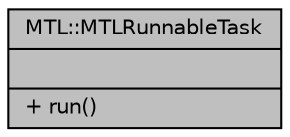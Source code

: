 digraph "MTL::MTLRunnableTask"
{
 // LATEX_PDF_SIZE
  edge [fontname="Helvetica",fontsize="10",labelfontname="Helvetica",labelfontsize="10"];
  node [fontname="Helvetica",fontsize="10",shape=record];
  Node1 [label="{MTL::MTLRunnableTask\n||+ run()\l}",height=0.2,width=0.4,color="black", fillcolor="grey75", style="filled", fontcolor="black",tooltip="Runnable Task Interface."];
}
